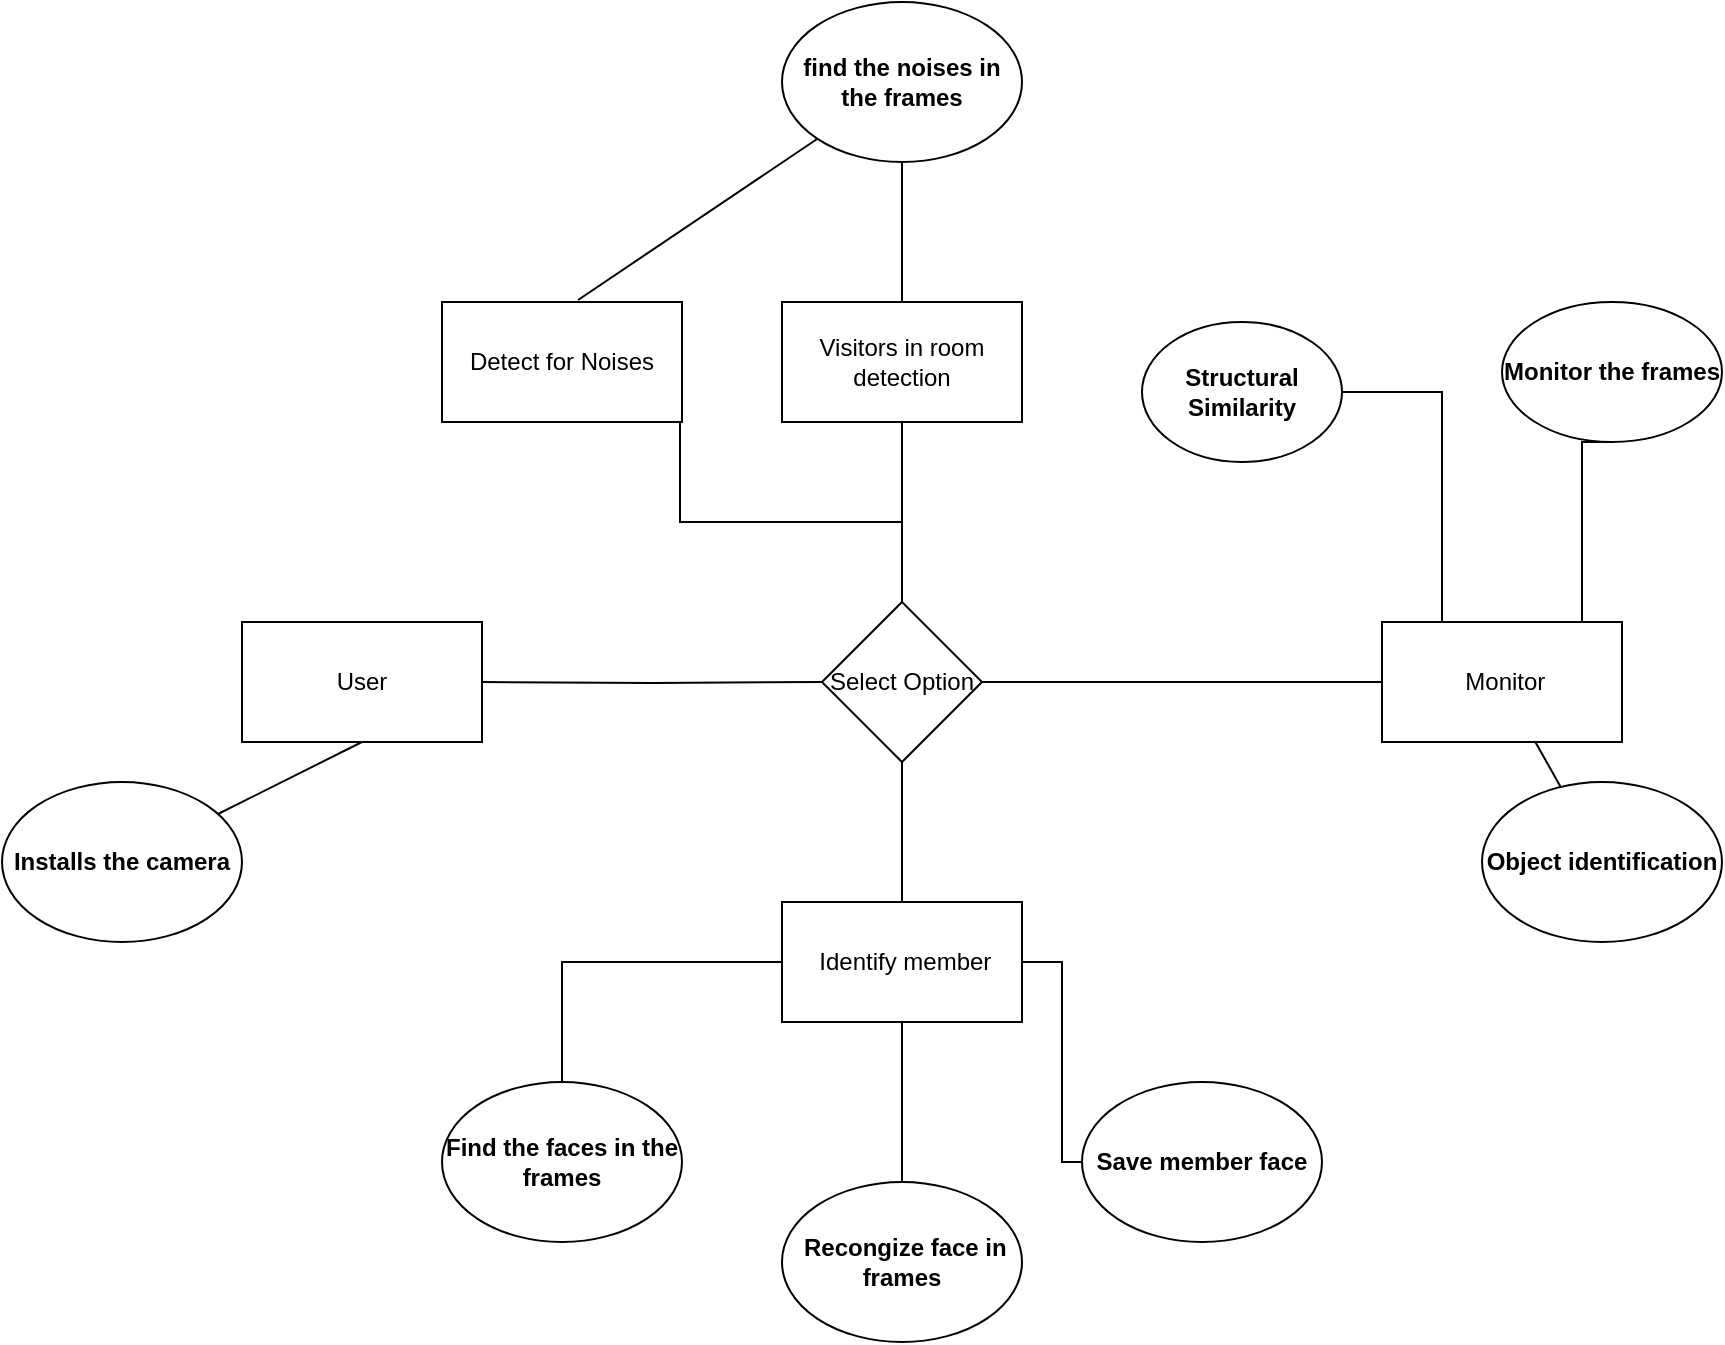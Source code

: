 <mxfile version="17.4.6" type="device"><diagram id="R2lEEEUBdFMjLlhIrx00" name="Page-1"><mxGraphModel dx="2045" dy="1255" grid="1" gridSize="10" guides="1" tooltips="1" connect="1" arrows="1" fold="1" page="1" pageScale="1" pageWidth="1169" pageHeight="827" background="#FFFFFF" math="0" shadow="0" extFonts="Permanent Marker^https://fonts.googleapis.com/css?family=Permanent+Marker"><root><mxCell id="0"/><mxCell id="1" parent="0"/><mxCell id="PkTg7SdC4Z9PWNo8QKRn-10" value="&amp;nbsp;Monitor" style="rounded=0;whiteSpace=wrap;html=1;" parent="1" vertex="1"><mxGeometry x="775" y="390" width="120" height="60" as="geometry"/></mxCell><mxCell id="puPMI3hDrG8P5zRVcbnr-8" style="edgeStyle=orthogonalEdgeStyle;rounded=0;orthogonalLoop=1;jettySize=auto;html=1;endArrow=none;endFill=0;strokeColor=default;" edge="1" parent="1" source="PkTg7SdC4Z9PWNo8QKRn-11" target="PkTg7SdC4Z9PWNo8QKRn-19"><mxGeometry relative="1" as="geometry"/></mxCell><mxCell id="puPMI3hDrG8P5zRVcbnr-9" value="" style="edgeStyle=orthogonalEdgeStyle;rounded=0;orthogonalLoop=1;jettySize=auto;html=1;endArrow=none;endFill=0;strokeColor=default;" edge="1" parent="1" source="PkTg7SdC4Z9PWNo8QKRn-11" target="PkTg7SdC4Z9PWNo8QKRn-23"><mxGeometry relative="1" as="geometry"/></mxCell><mxCell id="PkTg7SdC4Z9PWNo8QKRn-11" value="&amp;nbsp;Identify member" style="rounded=0;whiteSpace=wrap;html=1;" parent="1" vertex="1"><mxGeometry x="475" y="530" width="120" height="60" as="geometry"/></mxCell><mxCell id="PkTg7SdC4Z9PWNo8QKRn-12" value="Detect for Noises" style="rounded=0;whiteSpace=wrap;html=1;" parent="1" vertex="1"><mxGeometry x="305" y="230" width="120" height="60" as="geometry"/></mxCell><mxCell id="puPMI3hDrG8P5zRVcbnr-13" value="" style="edgeStyle=orthogonalEdgeStyle;rounded=0;orthogonalLoop=1;jettySize=auto;html=1;endArrow=none;endFill=0;strokeColor=default;" edge="1" parent="1" source="PkTg7SdC4Z9PWNo8QKRn-13" target="PkTg7SdC4Z9PWNo8QKRn-33"><mxGeometry relative="1" as="geometry"/></mxCell><mxCell id="PkTg7SdC4Z9PWNo8QKRn-13" value="Visitors in room detection" style="rounded=0;whiteSpace=wrap;html=1;" parent="1" vertex="1"><mxGeometry x="475" y="230" width="120" height="60" as="geometry"/></mxCell><mxCell id="puPMI3hDrG8P5zRVcbnr-4" style="edgeStyle=orthogonalEdgeStyle;rounded=0;orthogonalLoop=1;jettySize=auto;html=1;entryX=0.75;entryY=0;entryDx=0;entryDy=0;endArrow=none;endFill=0;strokeColor=default;exitX=0.5;exitY=1;exitDx=0;exitDy=0;" edge="1" parent="1" source="PkTg7SdC4Z9PWNo8QKRn-15" target="PkTg7SdC4Z9PWNo8QKRn-10"><mxGeometry relative="1" as="geometry"><mxPoint x="895" y="310" as="sourcePoint"/><Array as="points"><mxPoint x="875" y="300"/><mxPoint x="875" y="390"/></Array></mxGeometry></mxCell><mxCell id="PkTg7SdC4Z9PWNo8QKRn-15" value="Monitor the frames" style="ellipse;whiteSpace=wrap;html=1;fontStyle=1" parent="1" vertex="1"><mxGeometry x="835" y="230" width="110" height="70" as="geometry"/></mxCell><mxCell id="puPMI3hDrG8P5zRVcbnr-5" style="edgeStyle=orthogonalEdgeStyle;rounded=0;orthogonalLoop=1;jettySize=auto;html=1;entryX=0.25;entryY=0;entryDx=0;entryDy=0;endArrow=none;endFill=0;strokeColor=default;" edge="1" parent="1" source="PkTg7SdC4Z9PWNo8QKRn-16" target="PkTg7SdC4Z9PWNo8QKRn-10"><mxGeometry relative="1" as="geometry"/></mxCell><mxCell id="PkTg7SdC4Z9PWNo8QKRn-16" value="Structural Similarity" style="ellipse;whiteSpace=wrap;html=1;fontStyle=1" parent="1" vertex="1"><mxGeometry x="655" y="240" width="100" height="70" as="geometry"/></mxCell><mxCell id="PkTg7SdC4Z9PWNo8QKRn-19" value="Find the faces in the frames" style="ellipse;whiteSpace=wrap;html=1;fontStyle=1" parent="1" vertex="1"><mxGeometry x="305" y="620" width="120" height="80" as="geometry"/></mxCell><mxCell id="PkTg7SdC4Z9PWNo8QKRn-23" value="&amp;nbsp;Recongize face in frames" style="ellipse;whiteSpace=wrap;html=1;fontStyle=1" parent="1" vertex="1"><mxGeometry x="475" y="670" width="120" height="80" as="geometry"/></mxCell><mxCell id="PkTg7SdC4Z9PWNo8QKRn-33" value="find the noises in the frames" style="ellipse;whiteSpace=wrap;html=1;fontStyle=1" parent="1" vertex="1"><mxGeometry x="475" y="80" width="120" height="80" as="geometry"/></mxCell><mxCell id="PkTg7SdC4Z9PWNo8QKRn-36" value="Installs the camera" style="ellipse;whiteSpace=wrap;html=1;fontStyle=1" parent="1" vertex="1"><mxGeometry x="85" y="470" width="120" height="80" as="geometry"/></mxCell><mxCell id="puPMI3hDrG8P5zRVcbnr-2" style="edgeStyle=orthogonalEdgeStyle;orthogonalLoop=1;jettySize=auto;html=1;entryX=0;entryY=0.5;entryDx=0;entryDy=0;strokeColor=default;rounded=0;endArrow=none;endFill=0;" edge="1" parent="1" target="puPMI3hDrG8P5zRVcbnr-1"><mxGeometry relative="1" as="geometry"><mxPoint x="325" y="420" as="sourcePoint"/></mxGeometry></mxCell><mxCell id="PkTg7SdC4Z9PWNo8QKRn-39" value="User" style="rounded=0;whiteSpace=wrap;html=1;" parent="1" vertex="1"><mxGeometry x="205" y="390" width="120" height="60" as="geometry"/></mxCell><mxCell id="puPMI3hDrG8P5zRVcbnr-3" style="edgeStyle=orthogonalEdgeStyle;rounded=0;orthogonalLoop=1;jettySize=auto;html=1;entryX=0;entryY=0.5;entryDx=0;entryDy=0;endArrow=none;endFill=0;" edge="1" parent="1" source="puPMI3hDrG8P5zRVcbnr-1" target="PkTg7SdC4Z9PWNo8QKRn-10"><mxGeometry relative="1" as="geometry"/></mxCell><mxCell id="puPMI3hDrG8P5zRVcbnr-6" value="" style="edgeStyle=orthogonalEdgeStyle;rounded=0;orthogonalLoop=1;jettySize=auto;html=1;endArrow=none;endFill=0;strokeColor=default;" edge="1" parent="1" source="puPMI3hDrG8P5zRVcbnr-1" target="PkTg7SdC4Z9PWNo8QKRn-11"><mxGeometry relative="1" as="geometry"/></mxCell><mxCell id="puPMI3hDrG8P5zRVcbnr-12" value="" style="edgeStyle=orthogonalEdgeStyle;rounded=0;orthogonalLoop=1;jettySize=auto;html=1;endArrow=none;endFill=0;strokeColor=default;" edge="1" parent="1" source="puPMI3hDrG8P5zRVcbnr-1" target="PkTg7SdC4Z9PWNo8QKRn-13"><mxGeometry relative="1" as="geometry"/></mxCell><mxCell id="puPMI3hDrG8P5zRVcbnr-22" style="edgeStyle=orthogonalEdgeStyle;rounded=0;orthogonalLoop=1;jettySize=auto;html=1;endArrow=none;endFill=0;strokeColor=default;entryX=0.5;entryY=1;entryDx=0;entryDy=0;" edge="1" parent="1" source="puPMI3hDrG8P5zRVcbnr-1" target="PkTg7SdC4Z9PWNo8QKRn-12"><mxGeometry relative="1" as="geometry"><mxPoint x="375" y="300" as="targetPoint"/><Array as="points"><mxPoint x="535" y="340"/><mxPoint x="424" y="340"/><mxPoint x="424" y="290"/></Array></mxGeometry></mxCell><mxCell id="puPMI3hDrG8P5zRVcbnr-1" value="Select Option" style="rhombus;whiteSpace=wrap;html=1;" vertex="1" parent="1"><mxGeometry x="495" y="380" width="80" height="80" as="geometry"/></mxCell><mxCell id="puPMI3hDrG8P5zRVcbnr-15" value="" style="endArrow=none;html=1;rounded=0;strokeColor=default;exitX=0.567;exitY=-0.017;exitDx=0;exitDy=0;exitPerimeter=0;" edge="1" parent="1" source="PkTg7SdC4Z9PWNo8QKRn-12" target="PkTg7SdC4Z9PWNo8QKRn-33"><mxGeometry width="50" height="50" relative="1" as="geometry"><mxPoint x="405" y="220" as="sourcePoint"/><mxPoint x="455" y="170" as="targetPoint"/></mxGeometry></mxCell><mxCell id="puPMI3hDrG8P5zRVcbnr-17" style="edgeStyle=orthogonalEdgeStyle;rounded=0;orthogonalLoop=1;jettySize=auto;html=1;entryX=1;entryY=0.5;entryDx=0;entryDy=0;endArrow=none;endFill=0;strokeColor=default;" edge="1" parent="1" source="puPMI3hDrG8P5zRVcbnr-16" target="PkTg7SdC4Z9PWNo8QKRn-11"><mxGeometry relative="1" as="geometry"><Array as="points"><mxPoint x="615" y="660"/><mxPoint x="615" y="560"/></Array></mxGeometry></mxCell><mxCell id="puPMI3hDrG8P5zRVcbnr-16" value="Save member face " style="ellipse;whiteSpace=wrap;html=1;fontStyle=1" vertex="1" parent="1"><mxGeometry x="625" y="620" width="120" height="80" as="geometry"/></mxCell><mxCell id="puPMI3hDrG8P5zRVcbnr-19" value="" style="endArrow=none;html=1;rounded=0;strokeColor=default;entryX=0.5;entryY=1;entryDx=0;entryDy=0;" edge="1" parent="1" source="PkTg7SdC4Z9PWNo8QKRn-36" target="PkTg7SdC4Z9PWNo8QKRn-39"><mxGeometry width="50" height="50" relative="1" as="geometry"><mxPoint x="785" y="480" as="sourcePoint"/><mxPoint x="815" y="450" as="targetPoint"/></mxGeometry></mxCell><mxCell id="puPMI3hDrG8P5zRVcbnr-20" value="Object identification" style="ellipse;whiteSpace=wrap;html=1;fontStyle=1" vertex="1" parent="1"><mxGeometry x="825" y="470" width="120" height="80" as="geometry"/></mxCell><mxCell id="puPMI3hDrG8P5zRVcbnr-21" value="" style="endArrow=none;html=1;rounded=0;strokeColor=default;" edge="1" parent="1" source="puPMI3hDrG8P5zRVcbnr-20" target="PkTg7SdC4Z9PWNo8QKRn-10"><mxGeometry width="50" height="50" relative="1" as="geometry"><mxPoint x="925" y="480" as="sourcePoint"/><mxPoint x="955" y="450" as="targetPoint"/></mxGeometry></mxCell></root></mxGraphModel></diagram></mxfile>